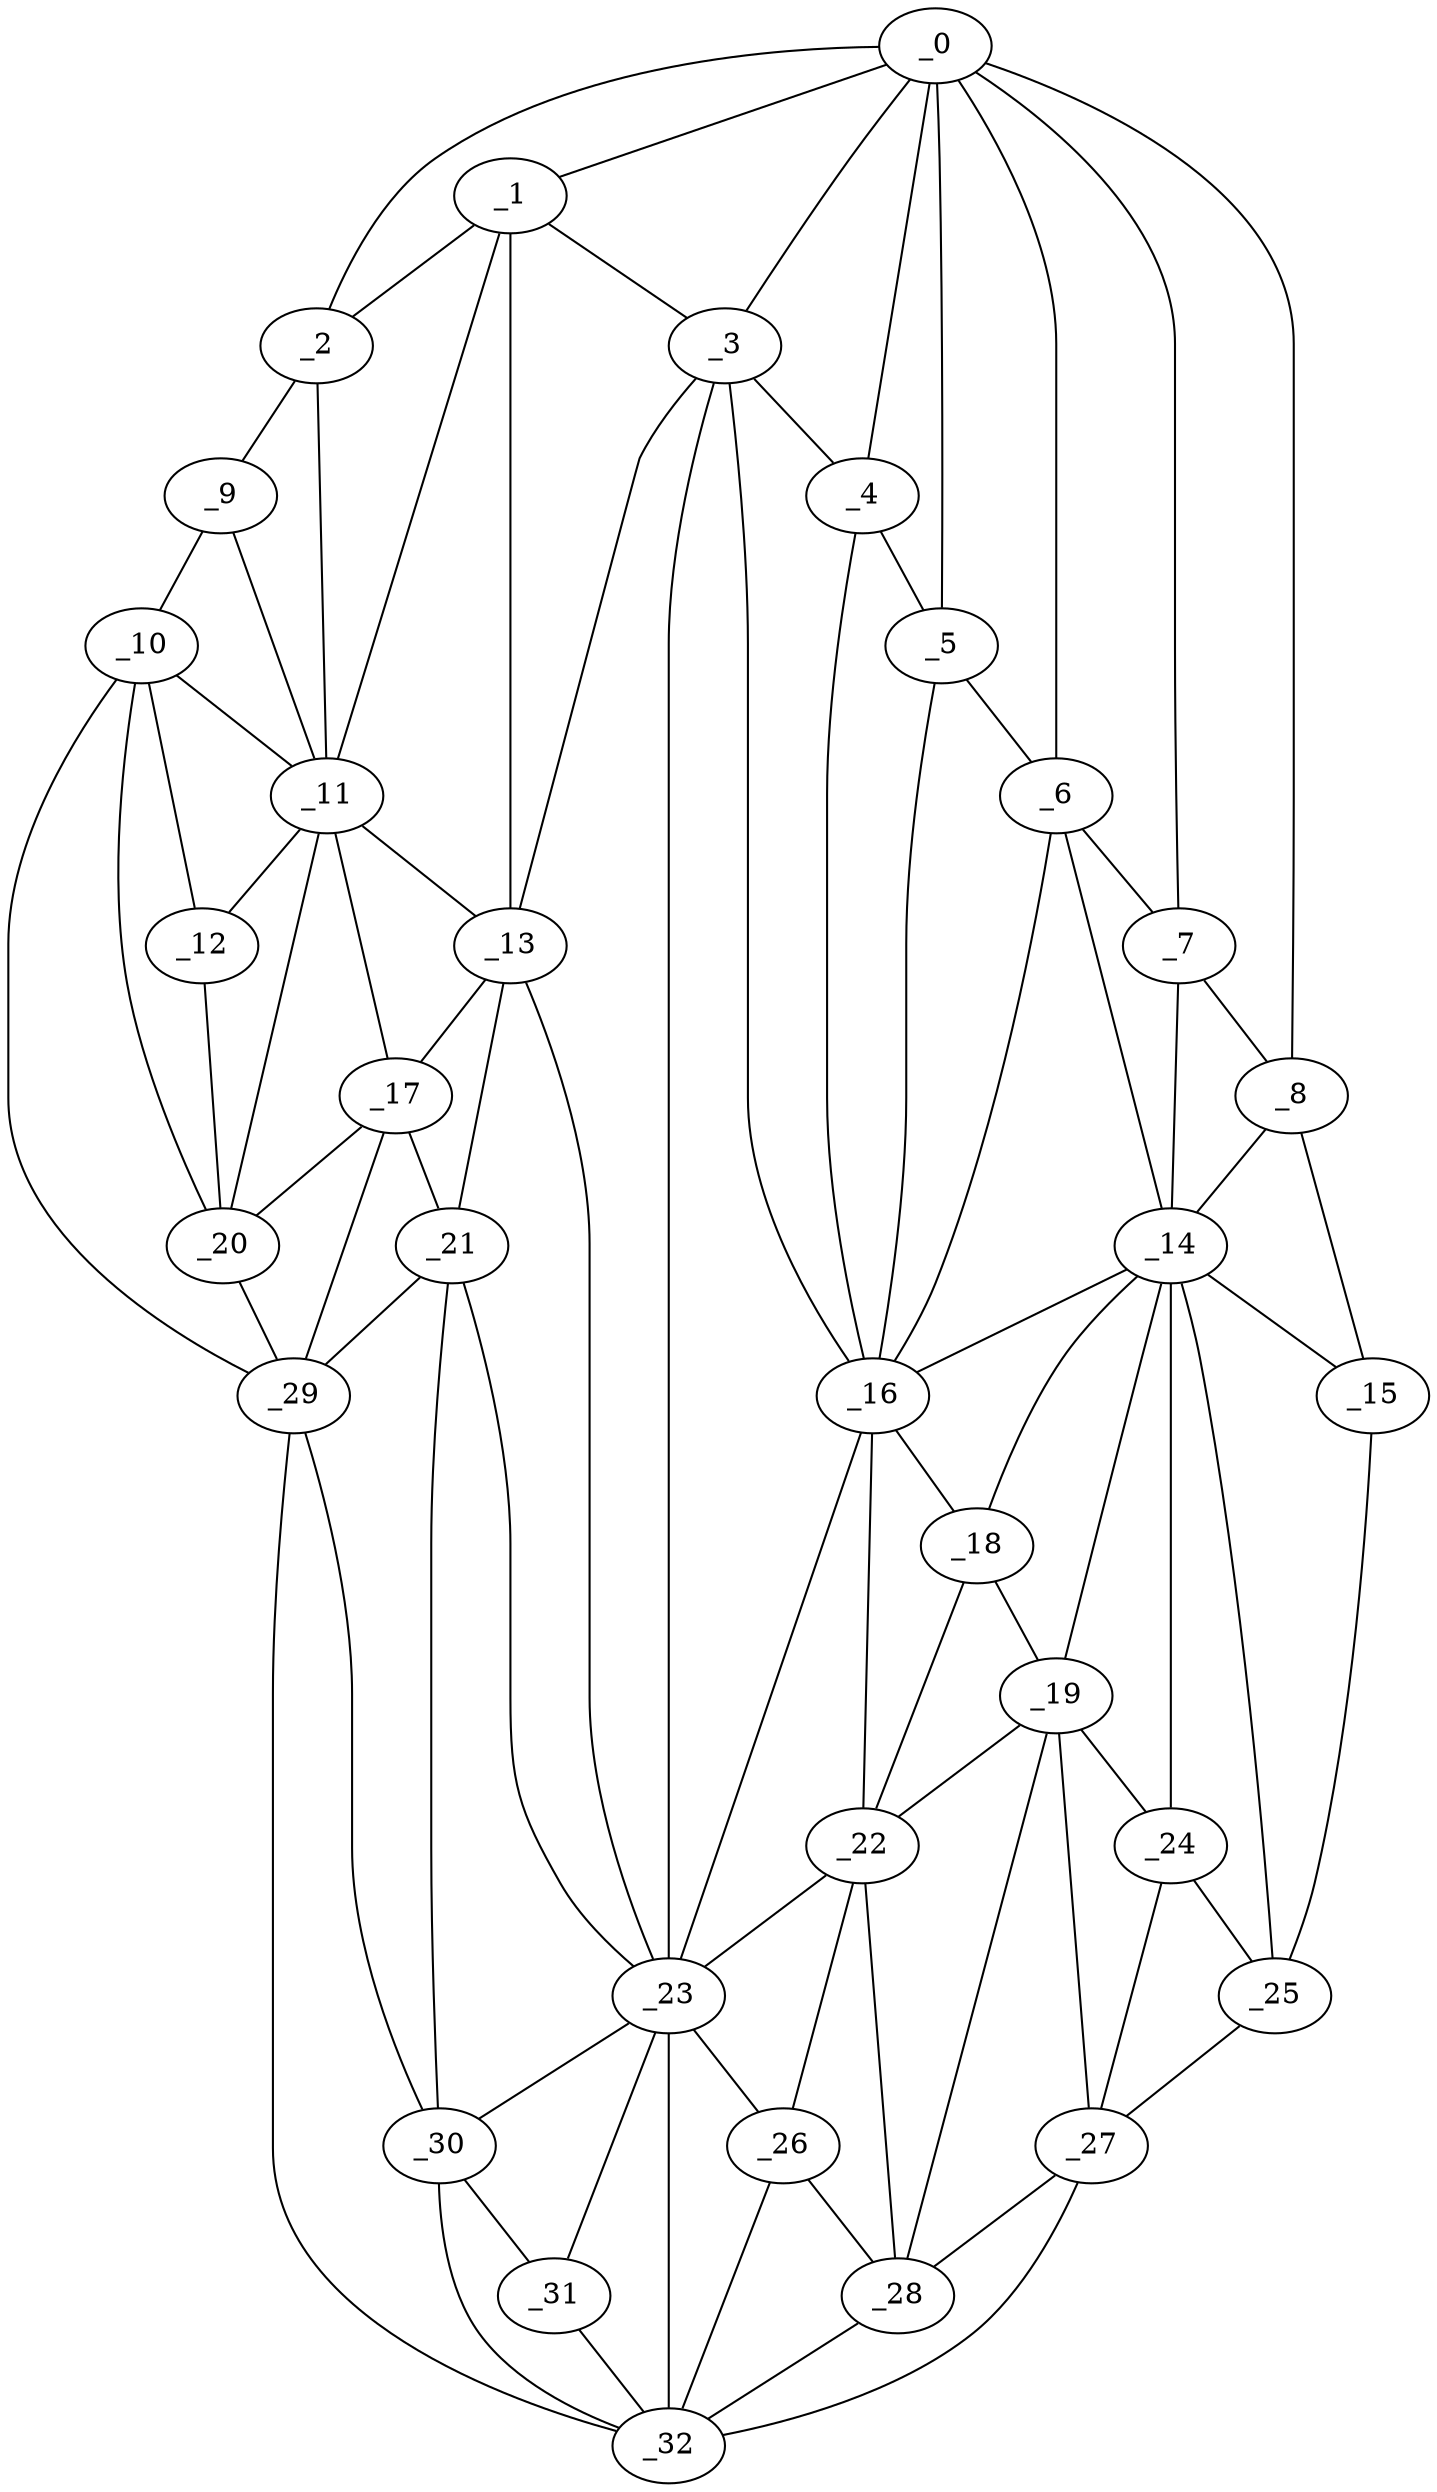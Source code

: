 graph "obj49__90.gxl" {
	_0	 [x=34,
		y=82];
	_1	 [x=37,
		y=37];
	_0 -- _1	 [valence=1];
	_2	 [x=38,
		y=8];
	_0 -- _2	 [valence=1];
	_3	 [x=39,
		y=62];
	_0 -- _3	 [valence=2];
	_4	 [x=40,
		y=69];
	_0 -- _4	 [valence=2];
	_5	 [x=41,
		y=81];
	_0 -- _5	 [valence=1];
	_6	 [x=42,
		y=87];
	_0 -- _6	 [valence=2];
	_7	 [x=44,
		y=95];
	_0 -- _7	 [valence=1];
	_8	 [x=44,
		y=123];
	_0 -- _8	 [valence=1];
	_1 -- _2	 [valence=2];
	_1 -- _3	 [valence=2];
	_11	 [x=67,
		y=19];
	_1 -- _11	 [valence=2];
	_13	 [x=73,
		y=28];
	_1 -- _13	 [valence=2];
	_9	 [x=49,
		y=4];
	_2 -- _9	 [valence=1];
	_2 -- _11	 [valence=1];
	_3 -- _4	 [valence=2];
	_3 -- _13	 [valence=2];
	_16	 [x=78,
		y=78];
	_3 -- _16	 [valence=2];
	_23	 [x=89,
		y=57];
	_3 -- _23	 [valence=2];
	_4 -- _5	 [valence=2];
	_4 -- _16	 [valence=2];
	_5 -- _6	 [valence=2];
	_5 -- _16	 [valence=1];
	_6 -- _7	 [valence=2];
	_14	 [x=75,
		y=95];
	_6 -- _14	 [valence=2];
	_6 -- _16	 [valence=1];
	_7 -- _8	 [valence=2];
	_7 -- _14	 [valence=1];
	_8 -- _14	 [valence=2];
	_15	 [x=76,
		y=124];
	_8 -- _15	 [valence=1];
	_10	 [x=63,
		y=5];
	_9 -- _10	 [valence=1];
	_9 -- _11	 [valence=1];
	_10 -- _11	 [valence=2];
	_12	 [x=68,
		y=12];
	_10 -- _12	 [valence=2];
	_20	 [x=87,
		y=13];
	_10 -- _20	 [valence=2];
	_29	 [x=95,
		y=9];
	_10 -- _29	 [valence=1];
	_11 -- _12	 [valence=1];
	_11 -- _13	 [valence=2];
	_17	 [x=81,
		y=28];
	_11 -- _17	 [valence=1];
	_11 -- _20	 [valence=2];
	_12 -- _20	 [valence=2];
	_13 -- _17	 [valence=1];
	_21	 [x=87,
		y=40];
	_13 -- _21	 [valence=2];
	_13 -- _23	 [valence=1];
	_14 -- _15	 [valence=2];
	_14 -- _16	 [valence=2];
	_18	 [x=83,
		y=82];
	_14 -- _18	 [valence=2];
	_19	 [x=86,
		y=87];
	_14 -- _19	 [valence=2];
	_24	 [x=90,
		y=94];
	_14 -- _24	 [valence=2];
	_25	 [x=90,
		y=104];
	_14 -- _25	 [valence=2];
	_15 -- _25	 [valence=1];
	_16 -- _18	 [valence=2];
	_22	 [x=87,
		y=77];
	_16 -- _22	 [valence=2];
	_16 -- _23	 [valence=2];
	_17 -- _20	 [valence=2];
	_17 -- _21	 [valence=1];
	_17 -- _29	 [valence=2];
	_18 -- _19	 [valence=2];
	_18 -- _22	 [valence=2];
	_19 -- _22	 [valence=2];
	_19 -- _24	 [valence=2];
	_27	 [x=93,
		y=89];
	_19 -- _27	 [valence=2];
	_28	 [x=94,
		y=80];
	_19 -- _28	 [valence=2];
	_20 -- _29	 [valence=1];
	_21 -- _23	 [valence=1];
	_21 -- _29	 [valence=2];
	_30	 [x=96,
		y=46];
	_21 -- _30	 [valence=1];
	_22 -- _23	 [valence=2];
	_26	 [x=93,
		y=71];
	_22 -- _26	 [valence=2];
	_22 -- _28	 [valence=2];
	_23 -- _26	 [valence=2];
	_23 -- _30	 [valence=2];
	_31	 [x=96,
		y=52];
	_23 -- _31	 [valence=2];
	_32	 [x=98,
		y=58];
	_23 -- _32	 [valence=1];
	_24 -- _25	 [valence=2];
	_24 -- _27	 [valence=2];
	_25 -- _27	 [valence=1];
	_26 -- _28	 [valence=2];
	_26 -- _32	 [valence=2];
	_27 -- _28	 [valence=2];
	_27 -- _32	 [valence=1];
	_28 -- _32	 [valence=1];
	_29 -- _30	 [valence=2];
	_29 -- _32	 [valence=1];
	_30 -- _31	 [valence=1];
	_30 -- _32	 [valence=1];
	_31 -- _32	 [valence=2];
}
